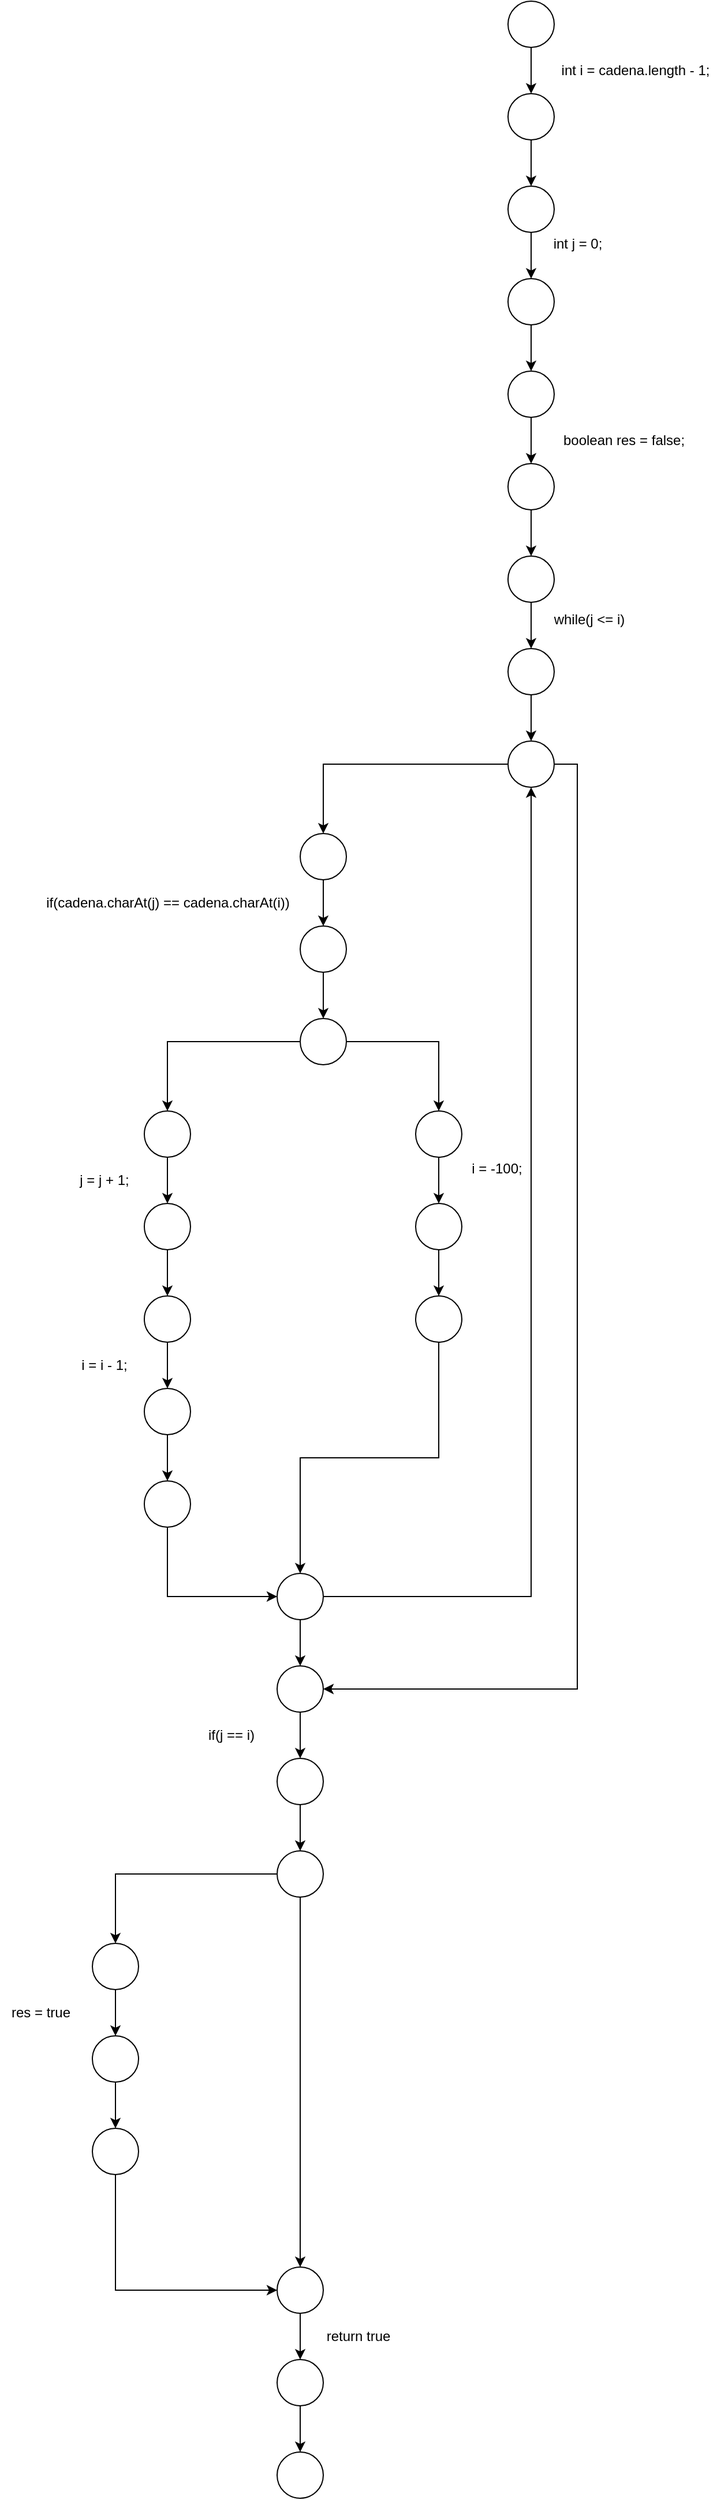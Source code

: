 <mxfile version="14.8.0" type="github">
  <diagram id="scdaF51MDZCoZqfol6Kn" name="Page-1">
    <mxGraphModel dx="1970" dy="1253" grid="1" gridSize="10" guides="1" tooltips="1" connect="1" arrows="1" fold="1" page="1" pageScale="1" pageWidth="827" pageHeight="1169" math="0" shadow="0">
      <root>
        <mxCell id="0" />
        <mxCell id="1" parent="0" />
        <mxCell id="AeSqCJv2NYG8zxl52Ggx-17" style="edgeStyle=orthogonalEdgeStyle;rounded=0;orthogonalLoop=1;jettySize=auto;html=1;exitX=0.5;exitY=1;exitDx=0;exitDy=0;" edge="1" parent="1" source="AeSqCJv2NYG8zxl52Ggx-2" target="AeSqCJv2NYG8zxl52Ggx-3">
          <mxGeometry relative="1" as="geometry" />
        </mxCell>
        <mxCell id="AeSqCJv2NYG8zxl52Ggx-2" value="" style="ellipse;whiteSpace=wrap;html=1;aspect=fixed;" vertex="1" parent="1">
          <mxGeometry x="640" y="40" width="40" height="40" as="geometry" />
        </mxCell>
        <mxCell id="AeSqCJv2NYG8zxl52Ggx-18" value="" style="edgeStyle=orthogonalEdgeStyle;rounded=0;orthogonalLoop=1;jettySize=auto;html=1;" edge="1" parent="1" source="AeSqCJv2NYG8zxl52Ggx-3" target="AeSqCJv2NYG8zxl52Ggx-7">
          <mxGeometry relative="1" as="geometry" />
        </mxCell>
        <mxCell id="AeSqCJv2NYG8zxl52Ggx-3" value="" style="ellipse;whiteSpace=wrap;html=1;aspect=fixed;" vertex="1" parent="1">
          <mxGeometry x="640" y="120" width="40" height="40" as="geometry" />
        </mxCell>
        <mxCell id="AeSqCJv2NYG8zxl52Ggx-19" value="" style="edgeStyle=orthogonalEdgeStyle;rounded=0;orthogonalLoop=1;jettySize=auto;html=1;" edge="1" parent="1" source="AeSqCJv2NYG8zxl52Ggx-7" target="AeSqCJv2NYG8zxl52Ggx-8">
          <mxGeometry relative="1" as="geometry" />
        </mxCell>
        <mxCell id="AeSqCJv2NYG8zxl52Ggx-7" value="" style="ellipse;whiteSpace=wrap;html=1;aspect=fixed;" vertex="1" parent="1">
          <mxGeometry x="640" y="200" width="40" height="40" as="geometry" />
        </mxCell>
        <mxCell id="AeSqCJv2NYG8zxl52Ggx-20" value="" style="edgeStyle=orthogonalEdgeStyle;rounded=0;orthogonalLoop=1;jettySize=auto;html=1;" edge="1" parent="1" source="AeSqCJv2NYG8zxl52Ggx-8" target="AeSqCJv2NYG8zxl52Ggx-9">
          <mxGeometry relative="1" as="geometry" />
        </mxCell>
        <mxCell id="AeSqCJv2NYG8zxl52Ggx-8" value="" style="ellipse;whiteSpace=wrap;html=1;aspect=fixed;" vertex="1" parent="1">
          <mxGeometry x="640" y="280" width="40" height="40" as="geometry" />
        </mxCell>
        <mxCell id="AeSqCJv2NYG8zxl52Ggx-21" value="" style="edgeStyle=orthogonalEdgeStyle;rounded=0;orthogonalLoop=1;jettySize=auto;html=1;" edge="1" parent="1" source="AeSqCJv2NYG8zxl52Ggx-9" target="AeSqCJv2NYG8zxl52Ggx-10">
          <mxGeometry relative="1" as="geometry" />
        </mxCell>
        <mxCell id="AeSqCJv2NYG8zxl52Ggx-9" value="" style="ellipse;whiteSpace=wrap;html=1;aspect=fixed;" vertex="1" parent="1">
          <mxGeometry x="640" y="360" width="40" height="40" as="geometry" />
        </mxCell>
        <mxCell id="AeSqCJv2NYG8zxl52Ggx-22" value="" style="edgeStyle=orthogonalEdgeStyle;rounded=0;orthogonalLoop=1;jettySize=auto;html=1;" edge="1" parent="1" source="AeSqCJv2NYG8zxl52Ggx-10" target="AeSqCJv2NYG8zxl52Ggx-11">
          <mxGeometry relative="1" as="geometry" />
        </mxCell>
        <mxCell id="AeSqCJv2NYG8zxl52Ggx-10" value="" style="ellipse;whiteSpace=wrap;html=1;aspect=fixed;" vertex="1" parent="1">
          <mxGeometry x="640" y="440" width="40" height="40" as="geometry" />
        </mxCell>
        <mxCell id="AeSqCJv2NYG8zxl52Ggx-23" value="" style="edgeStyle=orthogonalEdgeStyle;rounded=0;orthogonalLoop=1;jettySize=auto;html=1;" edge="1" parent="1" source="AeSqCJv2NYG8zxl52Ggx-11" target="AeSqCJv2NYG8zxl52Ggx-12">
          <mxGeometry relative="1" as="geometry" />
        </mxCell>
        <mxCell id="AeSqCJv2NYG8zxl52Ggx-11" value="" style="ellipse;whiteSpace=wrap;html=1;aspect=fixed;" vertex="1" parent="1">
          <mxGeometry x="640" y="520" width="40" height="40" as="geometry" />
        </mxCell>
        <mxCell id="AeSqCJv2NYG8zxl52Ggx-24" value="" style="edgeStyle=orthogonalEdgeStyle;rounded=0;orthogonalLoop=1;jettySize=auto;html=1;" edge="1" parent="1" source="AeSqCJv2NYG8zxl52Ggx-12" target="AeSqCJv2NYG8zxl52Ggx-13">
          <mxGeometry relative="1" as="geometry" />
        </mxCell>
        <mxCell id="AeSqCJv2NYG8zxl52Ggx-12" value="" style="ellipse;whiteSpace=wrap;html=1;aspect=fixed;" vertex="1" parent="1">
          <mxGeometry x="640" y="600" width="40" height="40" as="geometry" />
        </mxCell>
        <mxCell id="AeSqCJv2NYG8zxl52Ggx-25" value="" style="edgeStyle=orthogonalEdgeStyle;rounded=0;orthogonalLoop=1;jettySize=auto;html=1;" edge="1" parent="1" source="AeSqCJv2NYG8zxl52Ggx-13" target="AeSqCJv2NYG8zxl52Ggx-14">
          <mxGeometry relative="1" as="geometry" />
        </mxCell>
        <mxCell id="AeSqCJv2NYG8zxl52Ggx-80" style="edgeStyle=orthogonalEdgeStyle;rounded=0;orthogonalLoop=1;jettySize=auto;html=1;exitX=1;exitY=0.5;exitDx=0;exitDy=0;entryX=1;entryY=0.5;entryDx=0;entryDy=0;" edge="1" parent="1" source="AeSqCJv2NYG8zxl52Ggx-13" target="AeSqCJv2NYG8zxl52Ggx-63">
          <mxGeometry relative="1" as="geometry" />
        </mxCell>
        <mxCell id="AeSqCJv2NYG8zxl52Ggx-13" value="" style="ellipse;whiteSpace=wrap;html=1;aspect=fixed;" vertex="1" parent="1">
          <mxGeometry x="640" y="680" width="40" height="40" as="geometry" />
        </mxCell>
        <mxCell id="AeSqCJv2NYG8zxl52Ggx-26" value="" style="edgeStyle=orthogonalEdgeStyle;rounded=0;orthogonalLoop=1;jettySize=auto;html=1;" edge="1" parent="1" source="AeSqCJv2NYG8zxl52Ggx-14" target="AeSqCJv2NYG8zxl52Ggx-15">
          <mxGeometry relative="1" as="geometry" />
        </mxCell>
        <mxCell id="AeSqCJv2NYG8zxl52Ggx-14" value="" style="ellipse;whiteSpace=wrap;html=1;aspect=fixed;" vertex="1" parent="1">
          <mxGeometry x="460" y="760" width="40" height="40" as="geometry" />
        </mxCell>
        <mxCell id="AeSqCJv2NYG8zxl52Ggx-27" value="" style="edgeStyle=orthogonalEdgeStyle;rounded=0;orthogonalLoop=1;jettySize=auto;html=1;" edge="1" parent="1" source="AeSqCJv2NYG8zxl52Ggx-15" target="AeSqCJv2NYG8zxl52Ggx-16">
          <mxGeometry relative="1" as="geometry" />
        </mxCell>
        <mxCell id="AeSqCJv2NYG8zxl52Ggx-15" value="" style="ellipse;whiteSpace=wrap;html=1;aspect=fixed;" vertex="1" parent="1">
          <mxGeometry x="460" y="840" width="40" height="40" as="geometry" />
        </mxCell>
        <mxCell id="AeSqCJv2NYG8zxl52Ggx-39" value="" style="edgeStyle=orthogonalEdgeStyle;rounded=0;orthogonalLoop=1;jettySize=auto;html=1;" edge="1" parent="1" source="AeSqCJv2NYG8zxl52Ggx-16" target="AeSqCJv2NYG8zxl52Ggx-33">
          <mxGeometry relative="1" as="geometry" />
        </mxCell>
        <mxCell id="AeSqCJv2NYG8zxl52Ggx-48" style="edgeStyle=orthogonalEdgeStyle;rounded=0;orthogonalLoop=1;jettySize=auto;html=1;exitX=1;exitY=0.5;exitDx=0;exitDy=0;" edge="1" parent="1" source="AeSqCJv2NYG8zxl52Ggx-16" target="AeSqCJv2NYG8zxl52Ggx-42">
          <mxGeometry relative="1" as="geometry" />
        </mxCell>
        <mxCell id="AeSqCJv2NYG8zxl52Ggx-16" value="" style="ellipse;whiteSpace=wrap;html=1;aspect=fixed;" vertex="1" parent="1">
          <mxGeometry x="460" y="920" width="40" height="40" as="geometry" />
        </mxCell>
        <mxCell id="AeSqCJv2NYG8zxl52Ggx-28" value="int i = cadena.length - 1;" style="text;html=1;align=center;verticalAlign=middle;resizable=0;points=[];autosize=1;strokeColor=none;" vertex="1" parent="1">
          <mxGeometry x="680" y="90" width="140" height="20" as="geometry" />
        </mxCell>
        <mxCell id="AeSqCJv2NYG8zxl52Ggx-29" value="int j = 0;" style="text;html=1;align=center;verticalAlign=middle;resizable=0;points=[];autosize=1;strokeColor=none;" vertex="1" parent="1">
          <mxGeometry x="670" y="240" width="60" height="20" as="geometry" />
        </mxCell>
        <mxCell id="AeSqCJv2NYG8zxl52Ggx-30" value="boolean res = false;" style="text;html=1;align=center;verticalAlign=middle;resizable=0;points=[];autosize=1;strokeColor=none;" vertex="1" parent="1">
          <mxGeometry x="680" y="410" width="120" height="20" as="geometry" />
        </mxCell>
        <mxCell id="AeSqCJv2NYG8zxl52Ggx-31" value="while(j &amp;lt;= i)" style="text;html=1;align=center;verticalAlign=middle;resizable=0;points=[];autosize=1;strokeColor=none;" vertex="1" parent="1">
          <mxGeometry x="670" y="565" width="80" height="20" as="geometry" />
        </mxCell>
        <mxCell id="AeSqCJv2NYG8zxl52Ggx-32" value="" style="edgeStyle=orthogonalEdgeStyle;rounded=0;orthogonalLoop=1;jettySize=auto;html=1;" edge="1" parent="1" source="AeSqCJv2NYG8zxl52Ggx-33" target="AeSqCJv2NYG8zxl52Ggx-35">
          <mxGeometry relative="1" as="geometry" />
        </mxCell>
        <mxCell id="AeSqCJv2NYG8zxl52Ggx-33" value="" style="ellipse;whiteSpace=wrap;html=1;aspect=fixed;" vertex="1" parent="1">
          <mxGeometry x="325" y="1000" width="40" height="40" as="geometry" />
        </mxCell>
        <mxCell id="AeSqCJv2NYG8zxl52Ggx-34" value="" style="edgeStyle=orthogonalEdgeStyle;rounded=0;orthogonalLoop=1;jettySize=auto;html=1;" edge="1" parent="1" source="AeSqCJv2NYG8zxl52Ggx-35" target="AeSqCJv2NYG8zxl52Ggx-37">
          <mxGeometry relative="1" as="geometry" />
        </mxCell>
        <mxCell id="AeSqCJv2NYG8zxl52Ggx-35" value="" style="ellipse;whiteSpace=wrap;html=1;aspect=fixed;" vertex="1" parent="1">
          <mxGeometry x="325" y="1080" width="40" height="40" as="geometry" />
        </mxCell>
        <mxCell id="AeSqCJv2NYG8zxl52Ggx-36" value="" style="edgeStyle=orthogonalEdgeStyle;rounded=0;orthogonalLoop=1;jettySize=auto;html=1;" edge="1" parent="1" source="AeSqCJv2NYG8zxl52Ggx-37" target="AeSqCJv2NYG8zxl52Ggx-38">
          <mxGeometry relative="1" as="geometry" />
        </mxCell>
        <mxCell id="AeSqCJv2NYG8zxl52Ggx-37" value="" style="ellipse;whiteSpace=wrap;html=1;aspect=fixed;" vertex="1" parent="1">
          <mxGeometry x="325" y="1160" width="40" height="40" as="geometry" />
        </mxCell>
        <mxCell id="AeSqCJv2NYG8zxl52Ggx-57" style="edgeStyle=orthogonalEdgeStyle;rounded=0;orthogonalLoop=1;jettySize=auto;html=1;exitX=0.5;exitY=1;exitDx=0;exitDy=0;" edge="1" parent="1" source="AeSqCJv2NYG8zxl52Ggx-38" target="AeSqCJv2NYG8zxl52Ggx-52">
          <mxGeometry relative="1" as="geometry" />
        </mxCell>
        <mxCell id="AeSqCJv2NYG8zxl52Ggx-38" value="" style="ellipse;whiteSpace=wrap;html=1;aspect=fixed;" vertex="1" parent="1">
          <mxGeometry x="325" y="1240" width="40" height="40" as="geometry" />
        </mxCell>
        <mxCell id="AeSqCJv2NYG8zxl52Ggx-40" value="if(cadena.charAt(j) == cadena.charAt(i))" style="text;html=1;align=center;verticalAlign=middle;resizable=0;points=[];autosize=1;strokeColor=none;" vertex="1" parent="1">
          <mxGeometry x="230" y="810" width="230" height="20" as="geometry" />
        </mxCell>
        <mxCell id="AeSqCJv2NYG8zxl52Ggx-41" value="" style="edgeStyle=orthogonalEdgeStyle;rounded=0;orthogonalLoop=1;jettySize=auto;html=1;" edge="1" parent="1" source="AeSqCJv2NYG8zxl52Ggx-42" target="AeSqCJv2NYG8zxl52Ggx-44">
          <mxGeometry relative="1" as="geometry" />
        </mxCell>
        <mxCell id="AeSqCJv2NYG8zxl52Ggx-42" value="" style="ellipse;whiteSpace=wrap;html=1;aspect=fixed;" vertex="1" parent="1">
          <mxGeometry x="560" y="1000" width="40" height="40" as="geometry" />
        </mxCell>
        <mxCell id="AeSqCJv2NYG8zxl52Ggx-43" value="" style="edgeStyle=orthogonalEdgeStyle;rounded=0;orthogonalLoop=1;jettySize=auto;html=1;" edge="1" parent="1" source="AeSqCJv2NYG8zxl52Ggx-44" target="AeSqCJv2NYG8zxl52Ggx-46">
          <mxGeometry relative="1" as="geometry" />
        </mxCell>
        <mxCell id="AeSqCJv2NYG8zxl52Ggx-44" value="" style="ellipse;whiteSpace=wrap;html=1;aspect=fixed;" vertex="1" parent="1">
          <mxGeometry x="560" y="1080" width="40" height="40" as="geometry" />
        </mxCell>
        <mxCell id="AeSqCJv2NYG8zxl52Ggx-78" style="edgeStyle=orthogonalEdgeStyle;rounded=0;orthogonalLoop=1;jettySize=auto;html=1;exitX=0.5;exitY=1;exitDx=0;exitDy=0;entryX=0.5;entryY=0;entryDx=0;entryDy=0;" edge="1" parent="1" source="AeSqCJv2NYG8zxl52Ggx-46" target="AeSqCJv2NYG8zxl52Ggx-61">
          <mxGeometry relative="1" as="geometry" />
        </mxCell>
        <mxCell id="AeSqCJv2NYG8zxl52Ggx-46" value="" style="ellipse;whiteSpace=wrap;html=1;aspect=fixed;" vertex="1" parent="1">
          <mxGeometry x="560" y="1160" width="40" height="40" as="geometry" />
        </mxCell>
        <mxCell id="AeSqCJv2NYG8zxl52Ggx-49" value="j = j + 1;" style="text;html=1;align=center;verticalAlign=middle;resizable=0;points=[];autosize=1;strokeColor=none;" vertex="1" parent="1">
          <mxGeometry x="260" y="1050" width="60" height="20" as="geometry" />
        </mxCell>
        <mxCell id="AeSqCJv2NYG8zxl52Ggx-50" value="i = i - 1;" style="text;html=1;align=center;verticalAlign=middle;resizable=0;points=[];autosize=1;strokeColor=none;" vertex="1" parent="1">
          <mxGeometry x="260" y="1210" width="60" height="20" as="geometry" />
        </mxCell>
        <mxCell id="AeSqCJv2NYG8zxl52Ggx-77" style="edgeStyle=orthogonalEdgeStyle;rounded=0;orthogonalLoop=1;jettySize=auto;html=1;exitX=0.5;exitY=1;exitDx=0;exitDy=0;entryX=0;entryY=0.5;entryDx=0;entryDy=0;" edge="1" parent="1" source="AeSqCJv2NYG8zxl52Ggx-52" target="AeSqCJv2NYG8zxl52Ggx-61">
          <mxGeometry relative="1" as="geometry" />
        </mxCell>
        <mxCell id="AeSqCJv2NYG8zxl52Ggx-52" value="" style="ellipse;whiteSpace=wrap;html=1;aspect=fixed;" vertex="1" parent="1">
          <mxGeometry x="325" y="1320" width="40" height="40" as="geometry" />
        </mxCell>
        <mxCell id="AeSqCJv2NYG8zxl52Ggx-59" value="i = -100;" style="text;html=1;align=center;verticalAlign=middle;resizable=0;points=[];autosize=1;strokeColor=none;" vertex="1" parent="1">
          <mxGeometry x="600" y="1040" width="60" height="20" as="geometry" />
        </mxCell>
        <mxCell id="AeSqCJv2NYG8zxl52Ggx-60" style="edgeStyle=orthogonalEdgeStyle;rounded=0;orthogonalLoop=1;jettySize=auto;html=1;exitX=0.5;exitY=1;exitDx=0;exitDy=0;" edge="1" parent="1" source="AeSqCJv2NYG8zxl52Ggx-61" target="AeSqCJv2NYG8zxl52Ggx-63">
          <mxGeometry relative="1" as="geometry" />
        </mxCell>
        <mxCell id="AeSqCJv2NYG8zxl52Ggx-79" style="edgeStyle=orthogonalEdgeStyle;rounded=0;orthogonalLoop=1;jettySize=auto;html=1;exitX=1;exitY=0.5;exitDx=0;exitDy=0;" edge="1" parent="1" source="AeSqCJv2NYG8zxl52Ggx-61" target="AeSqCJv2NYG8zxl52Ggx-13">
          <mxGeometry relative="1" as="geometry" />
        </mxCell>
        <mxCell id="AeSqCJv2NYG8zxl52Ggx-61" value="" style="ellipse;whiteSpace=wrap;html=1;aspect=fixed;" vertex="1" parent="1">
          <mxGeometry x="440" y="1400" width="40" height="40" as="geometry" />
        </mxCell>
        <mxCell id="AeSqCJv2NYG8zxl52Ggx-62" value="" style="edgeStyle=orthogonalEdgeStyle;rounded=0;orthogonalLoop=1;jettySize=auto;html=1;" edge="1" parent="1" source="AeSqCJv2NYG8zxl52Ggx-63" target="AeSqCJv2NYG8zxl52Ggx-65">
          <mxGeometry relative="1" as="geometry" />
        </mxCell>
        <mxCell id="AeSqCJv2NYG8zxl52Ggx-63" value="" style="ellipse;whiteSpace=wrap;html=1;aspect=fixed;" vertex="1" parent="1">
          <mxGeometry x="440" y="1480" width="40" height="40" as="geometry" />
        </mxCell>
        <mxCell id="AeSqCJv2NYG8zxl52Ggx-64" value="" style="edgeStyle=orthogonalEdgeStyle;rounded=0;orthogonalLoop=1;jettySize=auto;html=1;" edge="1" parent="1" source="AeSqCJv2NYG8zxl52Ggx-65" target="AeSqCJv2NYG8zxl52Ggx-67">
          <mxGeometry relative="1" as="geometry" />
        </mxCell>
        <mxCell id="AeSqCJv2NYG8zxl52Ggx-65" value="" style="ellipse;whiteSpace=wrap;html=1;aspect=fixed;" vertex="1" parent="1">
          <mxGeometry x="440" y="1560" width="40" height="40" as="geometry" />
        </mxCell>
        <mxCell id="AeSqCJv2NYG8zxl52Ggx-66" value="" style="edgeStyle=orthogonalEdgeStyle;rounded=0;orthogonalLoop=1;jettySize=auto;html=1;" edge="1" parent="1" source="AeSqCJv2NYG8zxl52Ggx-67" target="AeSqCJv2NYG8zxl52Ggx-69">
          <mxGeometry relative="1" as="geometry" />
        </mxCell>
        <mxCell id="AeSqCJv2NYG8zxl52Ggx-101" style="edgeStyle=orthogonalEdgeStyle;rounded=0;orthogonalLoop=1;jettySize=auto;html=1;exitX=0.5;exitY=1;exitDx=0;exitDy=0;entryX=0.5;entryY=0;entryDx=0;entryDy=0;" edge="1" parent="1" source="AeSqCJv2NYG8zxl52Ggx-67" target="AeSqCJv2NYG8zxl52Ggx-84">
          <mxGeometry relative="1" as="geometry" />
        </mxCell>
        <mxCell id="AeSqCJv2NYG8zxl52Ggx-67" value="" style="ellipse;whiteSpace=wrap;html=1;aspect=fixed;" vertex="1" parent="1">
          <mxGeometry x="440" y="1640" width="40" height="40" as="geometry" />
        </mxCell>
        <mxCell id="AeSqCJv2NYG8zxl52Ggx-68" value="" style="edgeStyle=orthogonalEdgeStyle;rounded=0;orthogonalLoop=1;jettySize=auto;html=1;" edge="1" parent="1" source="AeSqCJv2NYG8zxl52Ggx-69" target="AeSqCJv2NYG8zxl52Ggx-71">
          <mxGeometry relative="1" as="geometry" />
        </mxCell>
        <mxCell id="AeSqCJv2NYG8zxl52Ggx-69" value="" style="ellipse;whiteSpace=wrap;html=1;aspect=fixed;" vertex="1" parent="1">
          <mxGeometry x="280" y="1720" width="40" height="40" as="geometry" />
        </mxCell>
        <mxCell id="AeSqCJv2NYG8zxl52Ggx-70" value="" style="edgeStyle=orthogonalEdgeStyle;rounded=0;orthogonalLoop=1;jettySize=auto;html=1;" edge="1" parent="1" source="AeSqCJv2NYG8zxl52Ggx-71" target="AeSqCJv2NYG8zxl52Ggx-73">
          <mxGeometry relative="1" as="geometry" />
        </mxCell>
        <mxCell id="AeSqCJv2NYG8zxl52Ggx-71" value="" style="ellipse;whiteSpace=wrap;html=1;aspect=fixed;" vertex="1" parent="1">
          <mxGeometry x="280" y="1800" width="40" height="40" as="geometry" />
        </mxCell>
        <mxCell id="AeSqCJv2NYG8zxl52Ggx-102" style="edgeStyle=orthogonalEdgeStyle;rounded=0;orthogonalLoop=1;jettySize=auto;html=1;exitX=0.5;exitY=1;exitDx=0;exitDy=0;entryX=0;entryY=0.5;entryDx=0;entryDy=0;" edge="1" parent="1" source="AeSqCJv2NYG8zxl52Ggx-73" target="AeSqCJv2NYG8zxl52Ggx-84">
          <mxGeometry relative="1" as="geometry" />
        </mxCell>
        <mxCell id="AeSqCJv2NYG8zxl52Ggx-73" value="" style="ellipse;whiteSpace=wrap;html=1;aspect=fixed;" vertex="1" parent="1">
          <mxGeometry x="280" y="1880" width="40" height="40" as="geometry" />
        </mxCell>
        <mxCell id="AeSqCJv2NYG8zxl52Ggx-81" value="if(j == i)" style="text;html=1;align=center;verticalAlign=middle;resizable=0;points=[];autosize=1;strokeColor=none;" vertex="1" parent="1">
          <mxGeometry x="370" y="1530" width="60" height="20" as="geometry" />
        </mxCell>
        <mxCell id="AeSqCJv2NYG8zxl52Ggx-82" value="res = true" style="text;html=1;align=center;verticalAlign=middle;resizable=0;points=[];autosize=1;strokeColor=none;" vertex="1" parent="1">
          <mxGeometry x="200" y="1770" width="70" height="20" as="geometry" />
        </mxCell>
        <mxCell id="AeSqCJv2NYG8zxl52Ggx-83" style="edgeStyle=orthogonalEdgeStyle;rounded=0;orthogonalLoop=1;jettySize=auto;html=1;exitX=0.5;exitY=1;exitDx=0;exitDy=0;" edge="1" parent="1" source="AeSqCJv2NYG8zxl52Ggx-84" target="AeSqCJv2NYG8zxl52Ggx-86">
          <mxGeometry relative="1" as="geometry" />
        </mxCell>
        <mxCell id="AeSqCJv2NYG8zxl52Ggx-84" value="" style="ellipse;whiteSpace=wrap;html=1;aspect=fixed;" vertex="1" parent="1">
          <mxGeometry x="440" y="2000" width="40" height="40" as="geometry" />
        </mxCell>
        <mxCell id="AeSqCJv2NYG8zxl52Ggx-85" value="" style="edgeStyle=orthogonalEdgeStyle;rounded=0;orthogonalLoop=1;jettySize=auto;html=1;" edge="1" parent="1" source="AeSqCJv2NYG8zxl52Ggx-86" target="AeSqCJv2NYG8zxl52Ggx-88">
          <mxGeometry relative="1" as="geometry" />
        </mxCell>
        <mxCell id="AeSqCJv2NYG8zxl52Ggx-86" value="" style="ellipse;whiteSpace=wrap;html=1;aspect=fixed;" vertex="1" parent="1">
          <mxGeometry x="440" y="2080" width="40" height="40" as="geometry" />
        </mxCell>
        <mxCell id="AeSqCJv2NYG8zxl52Ggx-88" value="" style="ellipse;whiteSpace=wrap;html=1;aspect=fixed;" vertex="1" parent="1">
          <mxGeometry x="440" y="2160" width="40" height="40" as="geometry" />
        </mxCell>
        <mxCell id="AeSqCJv2NYG8zxl52Ggx-103" value="return true" style="text;html=1;align=center;verticalAlign=middle;resizable=0;points=[];autosize=1;strokeColor=none;" vertex="1" parent="1">
          <mxGeometry x="475" y="2050" width="70" height="20" as="geometry" />
        </mxCell>
      </root>
    </mxGraphModel>
  </diagram>
</mxfile>
